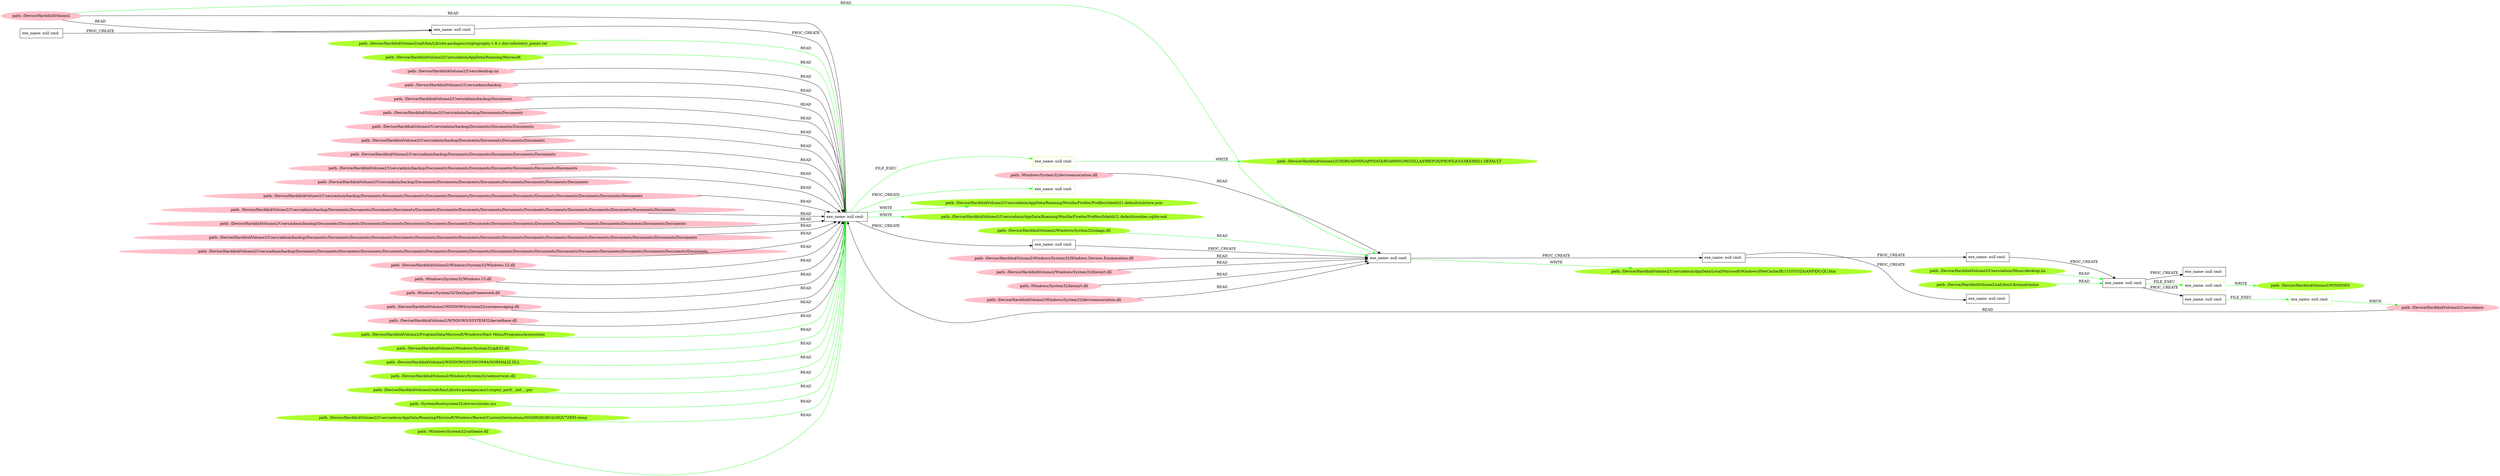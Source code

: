 digraph {
	rankdir=LR
	54 [label="exe_name: null cmd: " color=black shape=box style=solid]
	74 [label="exe_name: null cmd: " color=greenyellow shape=box style=solid]
	54 -> 74 [label=FILE_EXEC color=green]
	8 [label="exe_name: null cmd: " color=black shape=box style=solid]
	82 [label="exe_name: null cmd: " color=greenyellow shape=box style=solid]
	8 -> 82 [label=FILE_EXEC color=green]
	1 [label="exe_name: null cmd: " color=black shape=box style=solid]
	85 [label="exe_name: null cmd: " color=greenyellow shape=box style=solid]
	1 -> 85 [label=FILE_EXEC color=green]
	71 [label="path: /Device/HarddiskVolume2/Users/admin/AppData/Roaming/Microsoft" color=greenyellow shape=oval style=filled]
	54 [label="exe_name: null cmd: " color=black shape=box style=solid]
	71 -> 54 [label=READ color=green]
	59 [label="path: /Device/HarddiskVolume2" color=pink shape=oval style=filled]
	0 [label="exe_name: null cmd: " color=black shape=box style=solid]
	59 -> 0 [label=READ color=green]
	23 [label="exe_name: null cmd: " color=black shape=box style=solid]
	13 [label="exe_name: null cmd: " color=black shape=box style=solid]
	23 -> 13 [label=PROC_CREATE color=black]
	59 [label="path: /Device/HarddiskVolume2" color=pink shape=oval style=filled]
	13 [label="exe_name: null cmd: " color=black shape=box style=solid]
	59 -> 13 [label=READ color=black]
	13 [label="exe_name: null cmd: " color=black shape=box style=solid]
	54 [label="exe_name: null cmd: " color=black shape=box style=solid]
	13 -> 54 [label=PROC_CREATE color=black]
	59 [label="path: /Device/HarddiskVolume2" color=pink shape=oval style=filled]
	54 [label="exe_name: null cmd: " color=black shape=box style=solid]
	59 -> 54 [label=READ color=black]
	53 [label="path: /Device/HarddiskVolume2/Users/admin" color=pink shape=oval style=filled]
	54 [label="exe_name: null cmd: " color=black shape=box style=solid]
	53 -> 54 [label=READ color=black]
	37 [label="path: /Device/HarddiskVolume2/Users/desktop.ini" color=pink shape=oval style=filled]
	54 [label="exe_name: null cmd: " color=black shape=box style=solid]
	37 -> 54 [label=READ color=black]
	21 [label="path: /Device/HarddiskVolume2/Users/admin/backup" color=pink shape=oval style=filled]
	54 [label="exe_name: null cmd: " color=black shape=box style=solid]
	21 -> 54 [label=READ color=black]
	15 [label="path: /Device/HarddiskVolume2/Users/admin/backup/Documents" color=pink shape=oval style=filled]
	54 [label="exe_name: null cmd: " color=black shape=box style=solid]
	15 -> 54 [label=READ color=black]
	22 [label="path: /Device/HarddiskVolume2/Users/admin/backup/Documents/Documents" color=pink shape=oval style=filled]
	54 [label="exe_name: null cmd: " color=black shape=box style=solid]
	22 -> 54 [label=READ color=black]
	25 [label="path: /Device/HarddiskVolume2/Users/admin/backup/Documents/Documents/Documents" color=pink shape=oval style=filled]
	54 [label="exe_name: null cmd: " color=black shape=box style=solid]
	25 -> 54 [label=READ color=black]
	40 [label="path: /Device/HarddiskVolume2/Users/admin/backup/Documents/Documents/Documents/Documents" color=pink shape=oval style=filled]
	54 [label="exe_name: null cmd: " color=black shape=box style=solid]
	40 -> 54 [label=READ color=black]
	18 [label="path: /Device/HarddiskVolume2/Users/admin/backup/Documents/Documents/Documents/Documents/Documents" color=pink shape=oval style=filled]
	54 [label="exe_name: null cmd: " color=black shape=box style=solid]
	18 -> 54 [label=READ color=black]
	19 [label="path: /Device/HarddiskVolume2/Users/admin/backup/Documents/Documents/Documents/Documents/Documents/Documents/Documents" color=pink shape=oval style=filled]
	54 [label="exe_name: null cmd: " color=black shape=box style=solid]
	19 -> 54 [label=READ color=black]
	27 [label="path: /Device/HarddiskVolume2/Users/admin/backup/Documents/Documents/Documents/Documents/Documents/Documents/Documents/Documents" color=pink shape=oval style=filled]
	54 [label="exe_name: null cmd: " color=black shape=box style=solid]
	27 -> 54 [label=READ color=black]
	16 [label="path: /Device/HarddiskVolume2/Users/admin/backup/Documents/Documents/Documents/Documents/Documents/Documents/Documents/Documents/Documents/Documents/Documents/Documents/Documents" color=pink shape=oval style=filled]
	54 [label="exe_name: null cmd: " color=black shape=box style=solid]
	16 -> 54 [label=READ color=black]
	56 [label="path: /Device/HarddiskVolume2/Users/admin/backup/Documents/Documents/Documents/Documents/Documents/Documents/Documents/Documents/Documents/Documents/Documents/Documents/Documents/Documents/Documents/Documents" color=pink shape=oval style=filled]
	54 [label="exe_name: null cmd: " color=black shape=box style=solid]
	56 -> 54 [label=READ color=black]
	52 [label="path: /Device/HarddiskVolume2/Users/admin/backup/Documents/Documents/Documents/Documents/Documents/Documents/Documents/Documents/Documents/Documents/Documents/Documents/Documents/Documents/Documents/Documents/Documents" color=pink shape=oval style=filled]
	54 [label="exe_name: null cmd: " color=black shape=box style=solid]
	52 -> 54 [label=READ color=black]
	29 [label="path: /Device/HarddiskVolume2/Users/admin/backup/Documents/Documents/Documents/Documents/Documents/Documents/Documents/Documents/Documents/Documents/Documents/Documents/Documents/Documents/Documents/Documents/Documents/Documents" color=pink shape=oval style=filled]
	54 [label="exe_name: null cmd: " color=black shape=box style=solid]
	29 -> 54 [label=READ color=black]
	32 [label="path: /Device/HarddiskVolume2/Users/admin/backup/Documents/Documents/Documents/Documents/Documents/Documents/Documents/Documents/Documents/Documents/Documents/Documents/Documents/Documents/Documents/Documents/Documents/Documents/Documents" color=pink shape=oval style=filled]
	54 [label="exe_name: null cmd: " color=black shape=box style=solid]
	32 -> 54 [label=READ color=black]
	12 [label="path: /Device/HarddiskVolume2/Windows/System32/Windows.UI.dll" color=pink shape=oval style=filled]
	54 [label="exe_name: null cmd: " color=black shape=box style=solid]
	12 -> 54 [label=READ color=black]
	50 [label="path: /Windows/System32/Windows.UI.dll" color=pink shape=oval style=filled]
	54 [label="exe_name: null cmd: " color=black shape=box style=solid]
	50 -> 54 [label=READ color=black]
	36 [label="path: /Windows/System32/TextInputFramework.dll" color=pink shape=oval style=filled]
	54 [label="exe_name: null cmd: " color=black shape=box style=solid]
	36 -> 54 [label=READ color=black]
	17 [label="path: /Device/HarddiskVolume2/WINDOWS/system32/coremessaging.dll" color=pink shape=oval style=filled]
	54 [label="exe_name: null cmd: " color=black shape=box style=solid]
	17 -> 54 [label=READ color=black]
	57 [label="path: /Device/HarddiskVolume2/WINDOWS/SYSTEM32/kernelbase.dll" color=pink shape=oval style=filled]
	54 [label="exe_name: null cmd: " color=black shape=box style=solid]
	57 -> 54 [label=READ color=black]
	54 [label="exe_name: null cmd: " color=black shape=box style=solid]
	43 [label="exe_name: null cmd: " color=black shape=box style=solid]
	54 -> 43 [label=PROC_CREATE color=black]
	43 [label="exe_name: null cmd: " color=black shape=box style=solid]
	0 [label="exe_name: null cmd: " color=black shape=box style=solid]
	43 -> 0 [label=PROC_CREATE color=black]
	41 [label="path: /Device/HarddiskVolume2/Windows/System32/Windows.Devices.Enumeration.dll" color=pink shape=oval style=filled]
	0 [label="exe_name: null cmd: " color=black shape=box style=solid]
	41 -> 0 [label=READ color=black]
	44 [label="path: /Device/HarddiskVolume2/Windows/System32/biwinrt.dll" color=pink shape=oval style=filled]
	0 [label="exe_name: null cmd: " color=black shape=box style=solid]
	44 -> 0 [label=READ color=black]
	46 [label="path: /Windows/System32/biwinrt.dll" color=pink shape=oval style=filled]
	0 [label="exe_name: null cmd: " color=black shape=box style=solid]
	46 -> 0 [label=READ color=black]
	31 [label="path: /Device/HarddiskVolume2/Windows/System32/deviceassociation.dll" color=pink shape=oval style=filled]
	0 [label="exe_name: null cmd: " color=black shape=box style=solid]
	31 -> 0 [label=READ color=black]
	42 [label="path: /Windows/System32/deviceassociation.dll" color=pink shape=oval style=filled]
	0 [label="exe_name: null cmd: " color=black shape=box style=solid]
	42 -> 0 [label=READ color=black]
	67 [label="path: /Device/HarddiskVolume2/ProgramData/Microsoft/Windows/Start Menu/Programs/Accessories" color=greenyellow shape=oval style=filled]
	54 [label="exe_name: null cmd: " color=black shape=box style=solid]
	67 -> 54 [label=READ color=green]
	70 [label="path: /Device/HarddiskVolume2/Windows/System32/gdi32.dll" color=greenyellow shape=oval style=filled]
	54 [label="exe_name: null cmd: " color=black shape=box style=solid]
	70 -> 54 [label=READ color=green]
	84 [label="path: /Device/HarddiskVolume2/Users/admin/Music/desktop.ini" color=greenyellow shape=oval style=filled]
	8 [label="exe_name: null cmd: " color=black shape=box style=solid]
	84 -> 8 [label=READ color=green]
	64 [label="path: /Device/HarddiskVolume2/WINDOWS/SYSWOW64/NORMALIZ.DLL" color=greenyellow shape=oval style=filled]
	54 [label="exe_name: null cmd: " color=black shape=box style=solid]
	64 -> 54 [label=READ color=green]
	65 [label="path: /Device/HarddiskVolume2/Windows/System32/webservices.dll" color=greenyellow shape=oval style=filled]
	54 [label="exe_name: null cmd: " color=black shape=box style=solid]
	65 -> 54 [label=READ color=green]
	0 [label="exe_name: null cmd: " color=black shape=box style=solid]
	2 [label="exe_name: null cmd: " color=black shape=box style=solid]
	0 -> 2 [label=PROC_CREATE color=black]
	2 [label="exe_name: null cmd: " color=black shape=box style=solid]
	6 [label="exe_name: null cmd: " color=black shape=box style=solid]
	2 -> 6 [label=PROC_CREATE color=black]
	2 [label="exe_name: null cmd: " color=black shape=box style=solid]
	4 [label="exe_name: null cmd: " color=black shape=box style=solid]
	2 -> 4 [label=PROC_CREATE color=black]
	4 [label="exe_name: null cmd: " color=black shape=box style=solid]
	8 [label="exe_name: null cmd: " color=black shape=box style=solid]
	4 -> 8 [label=PROC_CREATE color=black]
	8 [label="exe_name: null cmd: " color=black shape=box style=solid]
	1 [label="exe_name: null cmd: " color=black shape=box style=solid]
	8 -> 1 [label=PROC_CREATE color=black]
	8 [label="exe_name: null cmd: " color=black shape=box style=solid]
	10 [label="exe_name: null cmd: " color=black shape=box style=solid]
	8 -> 10 [label=PROC_CREATE color=black]
	63 [label="path: /Device/HarddiskVolume2/salt/bin/Lib/site-packages/asn1crypto/_perf/__init__.pyc" color=greenyellow shape=oval style=filled]
	54 [label="exe_name: null cmd: " color=black shape=box style=solid]
	63 -> 54 [label=READ color=green]
	54 [label="exe_name: null cmd: " color=black shape=box style=solid]
	66 [label="exe_name: null cmd: " color=greenyellow shape=box style=solid]
	54 -> 66 [label=PROC_CREATE color=green]
	54 [label="exe_name: null cmd: " color=black shape=box style=solid]
	72 [label="path: /Device/HarddiskVolume2/Users/admin/AppData/Roaming/Mozilla/Firefox/Profiles/lxkehh21.default/xulstore.json" color=greenyellow shape=oval style=filled]
	54 -> 72 [label=WRITE color=green]
	68 [label="path: /SystemRoot/system32/drivers/iorate.sys" color=greenyellow shape=oval style=filled]
	54 [label="exe_name: null cmd: " color=black shape=box style=solid]
	68 -> 54 [label=READ color=green]
	69 [label="path: /Device/HarddiskVolume2/Users/admin/AppData/Roaming/Microsoft/Windows/Recent/CustomDestinations/NI4DRGKGRO42HQV7Z895.temp" color=greenyellow shape=oval style=filled]
	54 [label="exe_name: null cmd: " color=black shape=box style=solid]
	69 -> 54 [label=READ color=green]
	73 [label="path: /Windows/System32/uxtheme.dll" color=greenyellow shape=oval style=filled]
	54 [label="exe_name: null cmd: " color=black shape=box style=solid]
	73 -> 54 [label=READ color=green]
	82 [label="exe_name: null cmd: " color=greenyellow shape=box style=solid]
	83 [label="path: /Device/HarddiskVolume2/WINDOWS" color=greenyellow shape=oval style=filled]
	82 -> 83 [label=WRITE color=green]
	0 [label="exe_name: null cmd: " color=black shape=box style=solid]
	80 [label="path: /Device/HarddiskVolume2/Users/admin/AppData/Local/Microsoft/Windows/INetCache/IE/1UGYV3ZA/ANPXH1QU.htm" color=greenyellow shape=oval style=filled]
	0 -> 80 [label=WRITE color=green]
	54 [label="exe_name: null cmd: " color=black shape=box style=solid]
	77 [label="path: /Device/HarddiskVolume2/Users/admin/AppData/Roaming/Mozilla/Firefox/Profiles/lxkehh21.default/cookies.sqlite-wal" color=greenyellow shape=oval style=filled]
	54 -> 77 [label=WRITE color=green]
	81 [label="path: /Device/HarddiskVolume2/salt/bin/Lib/email/mime" color=greenyellow shape=oval style=filled]
	8 [label="exe_name: null cmd: " color=black shape=box style=solid]
	81 -> 8 [label=READ color=green]
	85 [label="exe_name: null cmd: " color=greenyellow shape=box style=solid]
	53 [label="path: /Device/HarddiskVolume2/Users/admin" color=pink shape=oval style=filled]
	85 -> 53 [label=WRITE color=green]
	79 [label="path: /Device/HarddiskVolume2/Windows/System32/nlaapi.dll" color=greenyellow shape=oval style=filled]
	0 [label="exe_name: null cmd: " color=black shape=box style=solid]
	79 -> 0 [label=READ color=green]
	76 [label="path: /Device/HarddiskVolume2/salt/bin/Lib/site-packages/cryptography-1.8.1.dist-info/entry_points.txt" color=greenyellow shape=oval style=filled]
	54 [label="exe_name: null cmd: " color=black shape=box style=solid]
	76 -> 54 [label=READ color=green]
	74 [label="exe_name: null cmd: " color=greenyellow shape=box style=solid]
	75 [label="path: /Device/HarddiskVolume2/USERS/ADMIN/APPDATA/ROAMING/MOZILLA/FIREFOX/PROFILES/LXKEHH21.DEFAULT" color=greenyellow shape=oval style=filled]
	74 -> 75 [label=WRITE color=green]
}
